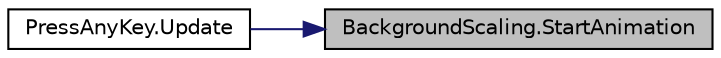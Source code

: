 digraph "BackgroundScaling.StartAnimation"
{
 // INTERACTIVE_SVG=YES
 // LATEX_PDF_SIZE
  bgcolor="transparent";
  edge [fontname="Helvetica",fontsize="10",labelfontname="Helvetica",labelfontsize="10"];
  node [fontname="Helvetica",fontsize="10",shape=record];
  rankdir="RL";
  Node1 [label="BackgroundScaling.StartAnimation",height=0.2,width=0.4,color="black", fillcolor="grey75", style="filled", fontcolor="black",tooltip=" "];
  Node1 -> Node2 [dir="back",color="midnightblue",fontsize="10",style="solid",fontname="Helvetica"];
  Node2 [label="PressAnyKey.Update",height=0.2,width=0.4,color="black",URL="$class_press_any_key.html#a6e881e18d913060a35fc06ae2fe65b83",tooltip=" "];
}
